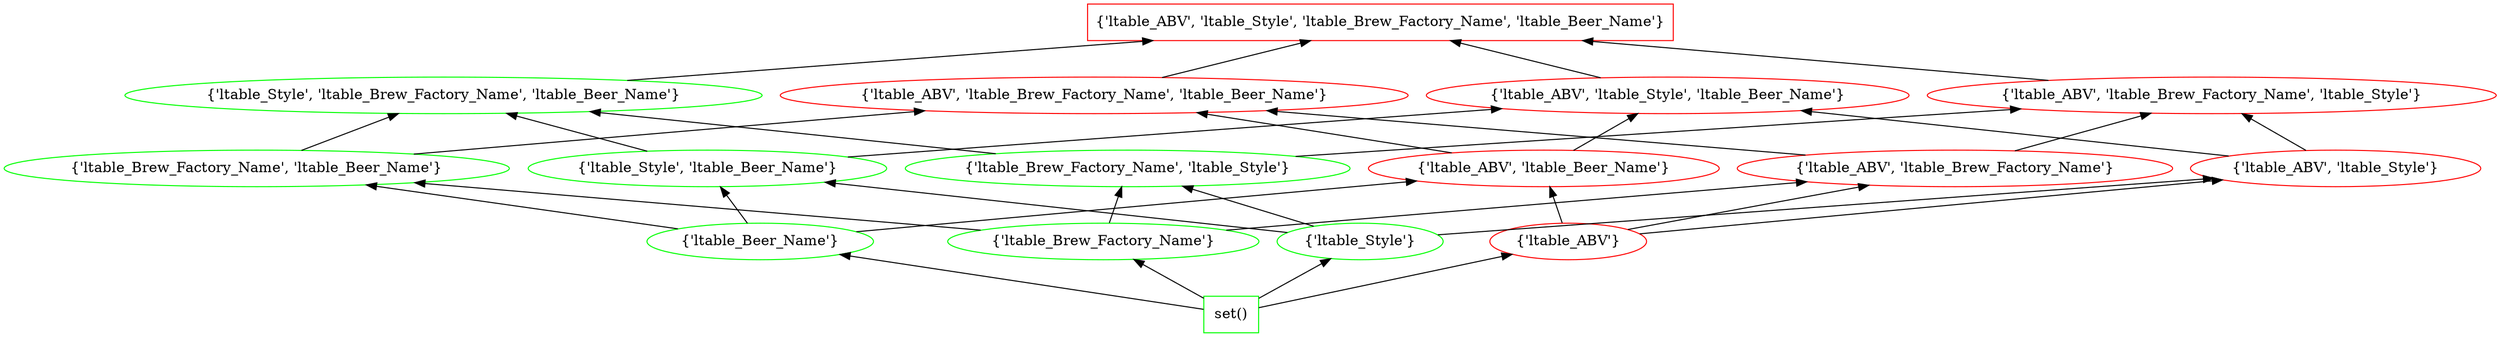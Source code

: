 digraph G {
splines="line"
rankdir=BT
"{'ltable_ABV', 'ltable_Style', 'ltable_Brew_Factory_Name', 'ltable_Beer_Name'}" [shape=box];
"set()" [shape=box];
"set()" [color=green];
"set()" -> "{'ltable_Beer_Name'}";
"set()" -> "{'ltable_Brew_Factory_Name'}";
"set()" -> "{'ltable_Style'}";
"set()" -> "{'ltable_ABV'}";
"{'ltable_Beer_Name'}" [color=green];
"{'ltable_Beer_Name'}" -> "{'ltable_Brew_Factory_Name', 'ltable_Beer_Name'}";
"{'ltable_Beer_Name'}" -> "{'ltable_Style', 'ltable_Beer_Name'}";
"{'ltable_Beer_Name'}" -> "{'ltable_ABV', 'ltable_Beer_Name'}";
"{'ltable_Brew_Factory_Name'}" [color=green];
"{'ltable_Brew_Factory_Name'}" -> "{'ltable_Brew_Factory_Name', 'ltable_Beer_Name'}";
"{'ltable_Brew_Factory_Name'}" -> "{'ltable_Brew_Factory_Name', 'ltable_Style'}";
"{'ltable_Brew_Factory_Name'}" -> "{'ltable_ABV', 'ltable_Brew_Factory_Name'}";
"{'ltable_Style'}" [color=green];
"{'ltable_Style'}" -> "{'ltable_Style', 'ltable_Beer_Name'}";
"{'ltable_Style'}" -> "{'ltable_Brew_Factory_Name', 'ltable_Style'}";
"{'ltable_Style'}" -> "{'ltable_ABV', 'ltable_Style'}";
"{'ltable_ABV'}" [color=red];
"{'ltable_ABV'}" -> "{'ltable_ABV', 'ltable_Beer_Name'}";
"{'ltable_ABV'}" -> "{'ltable_ABV', 'ltable_Brew_Factory_Name'}";
"{'ltable_ABV'}" -> "{'ltable_ABV', 'ltable_Style'}";
"{'ltable_Brew_Factory_Name', 'ltable_Beer_Name'}" [color=green];
"{'ltable_Brew_Factory_Name', 'ltable_Beer_Name'}" -> "{'ltable_Style', 'ltable_Brew_Factory_Name', 'ltable_Beer_Name'}";
"{'ltable_Brew_Factory_Name', 'ltable_Beer_Name'}" -> "{'ltable_ABV', 'ltable_Brew_Factory_Name', 'ltable_Beer_Name'}";
"{'ltable_Style', 'ltable_Beer_Name'}" [color=green];
"{'ltable_Style', 'ltable_Beer_Name'}" -> "{'ltable_Style', 'ltable_Brew_Factory_Name', 'ltable_Beer_Name'}";
"{'ltable_Style', 'ltable_Beer_Name'}" -> "{'ltable_ABV', 'ltable_Style', 'ltable_Beer_Name'}";
"{'ltable_ABV', 'ltable_Beer_Name'}" [color=red];
"{'ltable_ABV', 'ltable_Beer_Name'}" -> "{'ltable_ABV', 'ltable_Brew_Factory_Name', 'ltable_Beer_Name'}";
"{'ltable_ABV', 'ltable_Beer_Name'}" -> "{'ltable_ABV', 'ltable_Style', 'ltable_Beer_Name'}";
"{'ltable_Brew_Factory_Name', 'ltable_Style'}" [color=green];
"{'ltable_Brew_Factory_Name', 'ltable_Style'}" -> "{'ltable_Style', 'ltable_Brew_Factory_Name', 'ltable_Beer_Name'}";
"{'ltable_Brew_Factory_Name', 'ltable_Style'}" -> "{'ltable_ABV', 'ltable_Brew_Factory_Name', 'ltable_Style'}";
"{'ltable_ABV', 'ltable_Brew_Factory_Name'}" [color=red];
"{'ltable_ABV', 'ltable_Brew_Factory_Name'}" -> "{'ltable_ABV', 'ltable_Brew_Factory_Name', 'ltable_Beer_Name'}";
"{'ltable_ABV', 'ltable_Brew_Factory_Name'}" -> "{'ltable_ABV', 'ltable_Brew_Factory_Name', 'ltable_Style'}";
"{'ltable_ABV', 'ltable_Style'}" [color=red];
"{'ltable_ABV', 'ltable_Style'}" -> "{'ltable_ABV', 'ltable_Style', 'ltable_Beer_Name'}";
"{'ltable_ABV', 'ltable_Style'}" -> "{'ltable_ABV', 'ltable_Brew_Factory_Name', 'ltable_Style'}";
"{'ltable_Style', 'ltable_Brew_Factory_Name', 'ltable_Beer_Name'}" [color=green];
"{'ltable_Style', 'ltable_Brew_Factory_Name', 'ltable_Beer_Name'}" -> "{'ltable_ABV', 'ltable_Style', 'ltable_Brew_Factory_Name', 'ltable_Beer_Name'}";
"{'ltable_ABV', 'ltable_Brew_Factory_Name', 'ltable_Beer_Name'}" [color=red];
"{'ltable_ABV', 'ltable_Brew_Factory_Name', 'ltable_Beer_Name'}" -> "{'ltable_ABV', 'ltable_Style', 'ltable_Brew_Factory_Name', 'ltable_Beer_Name'}";
"{'ltable_ABV', 'ltable_Style', 'ltable_Beer_Name'}" [color=red];
"{'ltable_ABV', 'ltable_Style', 'ltable_Beer_Name'}" -> "{'ltable_ABV', 'ltable_Style', 'ltable_Brew_Factory_Name', 'ltable_Beer_Name'}";
"{'ltable_ABV', 'ltable_Brew_Factory_Name', 'ltable_Style'}" [color=red];
"{'ltable_ABV', 'ltable_Brew_Factory_Name', 'ltable_Style'}" -> "{'ltable_ABV', 'ltable_Style', 'ltable_Brew_Factory_Name', 'ltable_Beer_Name'}";
"{'ltable_ABV', 'ltable_Style', 'ltable_Brew_Factory_Name', 'ltable_Beer_Name'}" [color=red];
}